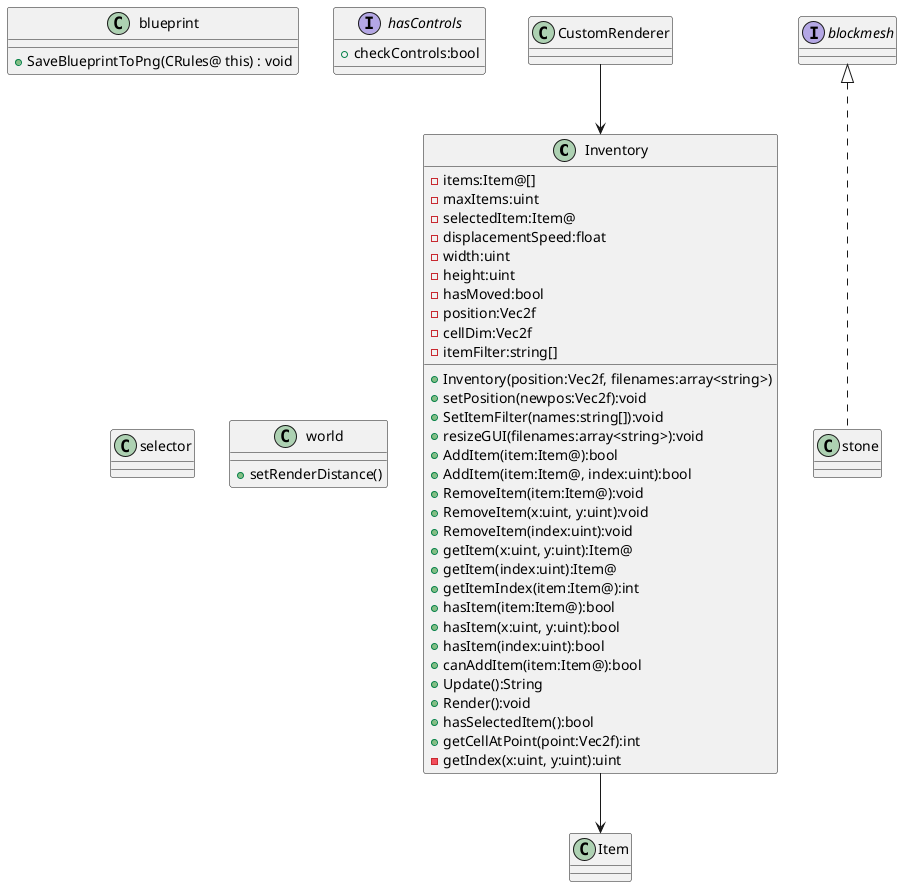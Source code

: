 ```plantuml
@startuml
class Inventory
{
	- items:Item@[]
	- maxItems:uint
	- selectedItem:Item@
	- displacementSpeed:float
	- width:uint
	- height:uint
	- hasMoved:bool
	- position:Vec2f
	- cellDim:Vec2f
	- itemFilter:string[]

	+ Inventory(position:Vec2f, filenames:array<string>)
	+ setPosition(newpos:Vec2f):void
	+ SetItemFilter(names:string[]):void
	+ resizeGUI(filenames:array<string>):void
	+ AddItem(item:Item@):bool
	+ AddItem(item:Item@, index:uint):bool
	+ RemoveItem(item:Item@):void
	+ RemoveItem(x:uint, y:uint):void
	+ RemoveItem(index:uint):void
	+ getItem(x:uint, y:uint):Item@
	+ getItem(index:uint):Item@
	+ getItemIndex(item:Item@):int
	+ hasItem(item:Item@):bool
	+ hasItem(x:uint, y:uint):bool
	+ hasItem(index:uint):bool
	+ canAddItem(item:Item@):bool
	+ Update():String
	+ Render():void
	+ hasSelectedItem():bool
	+ getCellAtPoint(point:Vec2f):int
	- getIndex(x:uint, y:uint):uint
}

class blueprint
{
 + SaveBlueprintToPng(CRules@ this) : void
}
interface blockmesh
{
}
interface hasControls
{
	+checkControls:bool
}
class stone implements blockmesh
{

}
class selector
{

}
class world
{
	+setRenderDistance()
}

CustomRenderer  -down-> Inventory
Inventory --> Item

@enduml
```